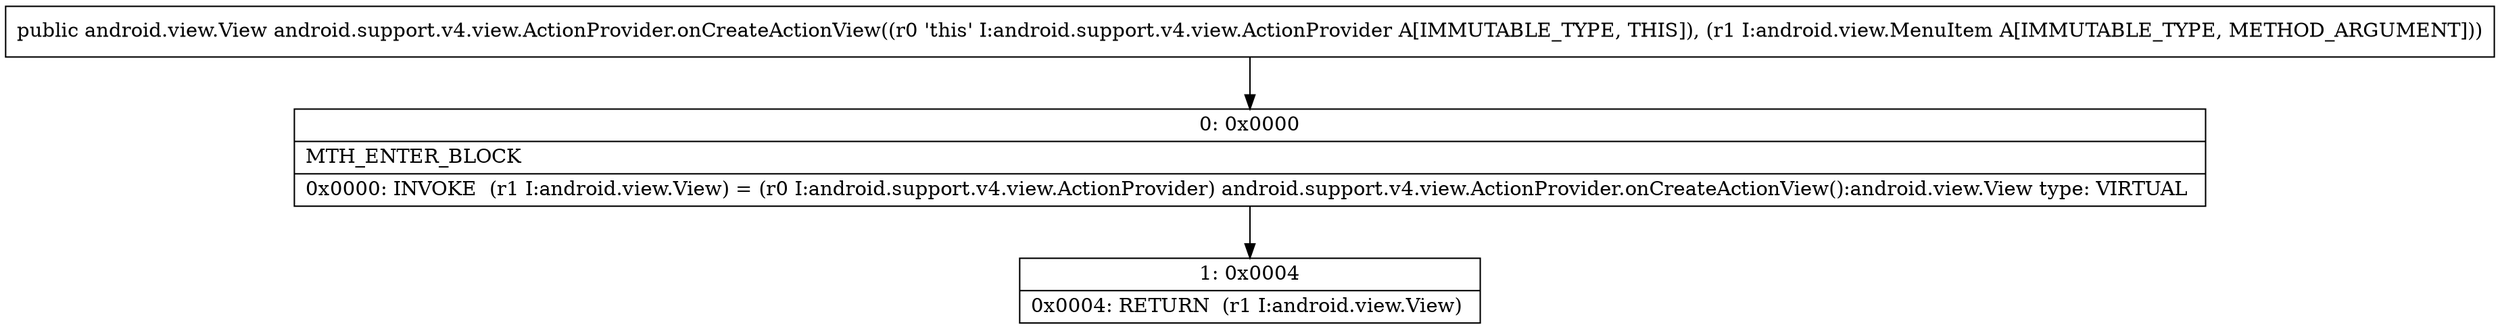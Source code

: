 digraph "CFG forandroid.support.v4.view.ActionProvider.onCreateActionView(Landroid\/view\/MenuItem;)Landroid\/view\/View;" {
Node_0 [shape=record,label="{0\:\ 0x0000|MTH_ENTER_BLOCK\l|0x0000: INVOKE  (r1 I:android.view.View) = (r0 I:android.support.v4.view.ActionProvider) android.support.v4.view.ActionProvider.onCreateActionView():android.view.View type: VIRTUAL \l}"];
Node_1 [shape=record,label="{1\:\ 0x0004|0x0004: RETURN  (r1 I:android.view.View) \l}"];
MethodNode[shape=record,label="{public android.view.View android.support.v4.view.ActionProvider.onCreateActionView((r0 'this' I:android.support.v4.view.ActionProvider A[IMMUTABLE_TYPE, THIS]), (r1 I:android.view.MenuItem A[IMMUTABLE_TYPE, METHOD_ARGUMENT])) }"];
MethodNode -> Node_0;
Node_0 -> Node_1;
}


